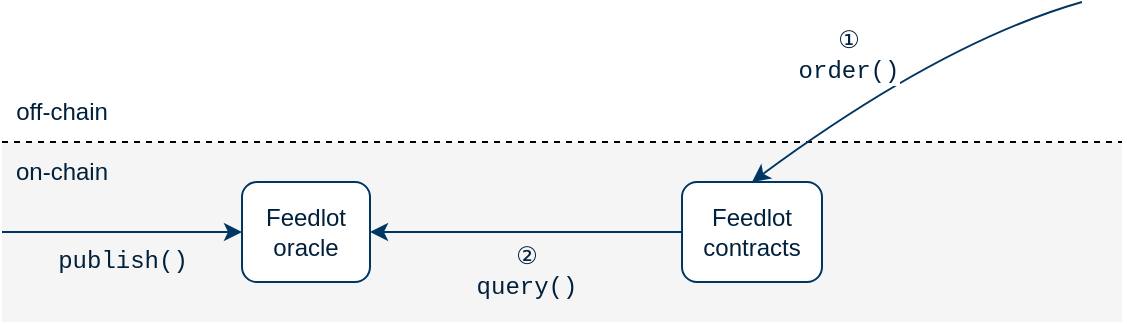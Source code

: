 <mxfile version="20.8.16" type="device"><diagram name="Page-1" id="9r9I9pyghqZJYtWIarmW"><mxGraphModel dx="1193" dy="947" grid="1" gridSize="10" guides="1" tooltips="1" connect="1" arrows="1" fold="1" page="1" pageScale="1" pageWidth="600" pageHeight="200" math="0" shadow="0"><root><mxCell id="0"/><mxCell id="1" parent="0"/><mxCell id="ApT_77sQUaIkI68eefPG-7" style="edgeStyle=orthogonalEdgeStyle;curved=1;orthogonalLoop=1;jettySize=auto;html=1;exitX=0;exitY=0.5;exitDx=0;exitDy=0;entryX=0;entryY=0.5;entryDx=0;entryDy=0;labelBackgroundColor=none;strokeColor=#003664;fontFamily=Courier New;fontSize=12;fontColor=#00203B;" edge="1" parent="1" source="u1KozPr3kR70f_pBD7ld-2" target="ApT_77sQUaIkI68eefPG-1"><mxGeometry relative="1" as="geometry"/></mxCell><mxCell id="ApT_77sQUaIkI68eefPG-8" style="edgeStyle=orthogonalEdgeStyle;curved=1;orthogonalLoop=1;jettySize=auto;html=1;exitX=0;exitY=0.5;exitDx=0;exitDy=0;entryX=0;entryY=0.5;entryDx=0;entryDy=0;labelBackgroundColor=none;strokeColor=#003664;fontFamily=Courier New;fontSize=12;fontColor=#00203B;" edge="1" parent="1" source="u1KozPr3kR70f_pBD7ld-2" target="ApT_77sQUaIkI68eefPG-1"><mxGeometry relative="1" as="geometry"/></mxCell><mxCell id="ApT_77sQUaIkI68eefPG-9" value="do this" style="edgeStyle=orthogonalEdgeStyle;curved=1;orthogonalLoop=1;jettySize=auto;html=1;exitX=0;exitY=0.5;exitDx=0;exitDy=0;entryX=0;entryY=0.5;entryDx=0;entryDy=0;labelBackgroundColor=none;strokeColor=#003664;fontFamily=Courier New;fontSize=12;fontColor=#00203B;" edge="1" parent="1" source="u1KozPr3kR70f_pBD7ld-2" target="ApT_77sQUaIkI68eefPG-1"><mxGeometry relative="1" as="geometry"/></mxCell><mxCell id="u1KozPr3kR70f_pBD7ld-2" value="" style="rounded=0;whiteSpace=wrap;html=1;fillColor=#f5f5f5;strokeColor=none;shadow=0;fontColor=#00203B;" parent="1" vertex="1"><mxGeometry x="20" y="90" width="560" height="90" as="geometry"/></mxCell><mxCell id="u1KozPr3kR70f_pBD7ld-3" value="on-chain" style="text;html=1;strokeColor=none;fillColor=none;align=center;verticalAlign=middle;whiteSpace=wrap;rounded=0;fontColor=#00203B;" parent="1" vertex="1"><mxGeometry x="20" y="90" width="60" height="30" as="geometry"/></mxCell><mxCell id="u1KozPr3kR70f_pBD7ld-4" value="off-chain" style="text;html=1;strokeColor=none;fillColor=none;align=center;verticalAlign=middle;whiteSpace=wrap;rounded=0;fontColor=#00203B;" parent="1" vertex="1"><mxGeometry x="20" y="60" width="60" height="30" as="geometry"/></mxCell><mxCell id="u1KozPr3kR70f_pBD7ld-10" value="" style="endArrow=none;dashed=1;html=1;rounded=0;fontFamily=Courier New;exitX=0;exitY=0;exitDx=0;exitDy=0;entryX=1;entryY=0;entryDx=0;entryDy=0;fontColor=#00203B;" parent="1" source="u1KozPr3kR70f_pBD7ld-2" target="u1KozPr3kR70f_pBD7ld-2" edge="1"><mxGeometry width="50" height="50" relative="1" as="geometry"><mxPoint x="290" y="90" as="sourcePoint"/><mxPoint x="340" y="40" as="targetPoint"/></mxGeometry></mxCell><mxCell id="ApT_77sQUaIkI68eefPG-1" value="&lt;font style=&quot;font-size: 12px;&quot;&gt;Feedlot oracle&lt;/font&gt;" style="rounded=1;whiteSpace=wrap;html=1;strokeColor=#003664;fontColor=#00203B;" vertex="1" parent="1"><mxGeometry x="140" y="110" width="64" height="50" as="geometry"/></mxCell><mxCell id="ApT_77sQUaIkI68eefPG-5" value="②&lt;br&gt;query()" style="edgeStyle=orthogonalEdgeStyle;curved=1;orthogonalLoop=1;jettySize=auto;html=1;exitX=0;exitY=0.5;exitDx=0;exitDy=0;fontFamily=Courier New;fontSize=12;labelBackgroundColor=none;strokeColor=#003664;fontColor=#00203B;" edge="1" parent="1" source="ApT_77sQUaIkI68eefPG-4" target="ApT_77sQUaIkI68eefPG-1"><mxGeometry y="20" relative="1" as="geometry"><mxPoint as="offset"/></mxGeometry></mxCell><mxCell id="ApT_77sQUaIkI68eefPG-4" value="Feedlot contracts" style="rounded=1;whiteSpace=wrap;html=1;strokeColor=#003664;fontColor=#00203B;" vertex="1" parent="1"><mxGeometry x="360" y="110" width="70" height="50" as="geometry"/></mxCell><mxCell id="ApT_77sQUaIkI68eefPG-6" value="①&lt;br&gt;order()" style="endArrow=classic;html=1;labelBackgroundColor=default;fontFamily=Courier New;fontSize=12;curved=1;entryX=0.5;entryY=0;entryDx=0;entryDy=0;strokeColor=#003664;fontColor=#00203B;" edge="1" parent="1" target="ApT_77sQUaIkI68eefPG-4"><mxGeometry x="0.207" y="-22" width="50" height="50" relative="1" as="geometry"><mxPoint x="560" y="20" as="sourcePoint"/><mxPoint x="340" y="120" as="targetPoint"/><Array as="points"><mxPoint x="490" y="40"/></Array><mxPoint as="offset"/></mxGeometry></mxCell><mxCell id="ApT_77sQUaIkI68eefPG-11" value="publish()&lt;br&gt;" style="endArrow=classic;html=1;labelBackgroundColor=none;strokeColor=#003664;fontFamily=Courier New;fontSize=12;fontColor=#00203B;curved=1;entryX=0;entryY=0.5;entryDx=0;entryDy=0;exitX=0;exitY=0.5;exitDx=0;exitDy=0;" edge="1" parent="1" source="u1KozPr3kR70f_pBD7ld-2" target="ApT_77sQUaIkI68eefPG-1"><mxGeometry y="-15" width="50" height="50" relative="1" as="geometry"><mxPoint x="50" y="160" as="sourcePoint"/><mxPoint x="100" y="110" as="targetPoint"/><mxPoint as="offset"/></mxGeometry></mxCell></root></mxGraphModel></diagram></mxfile>
